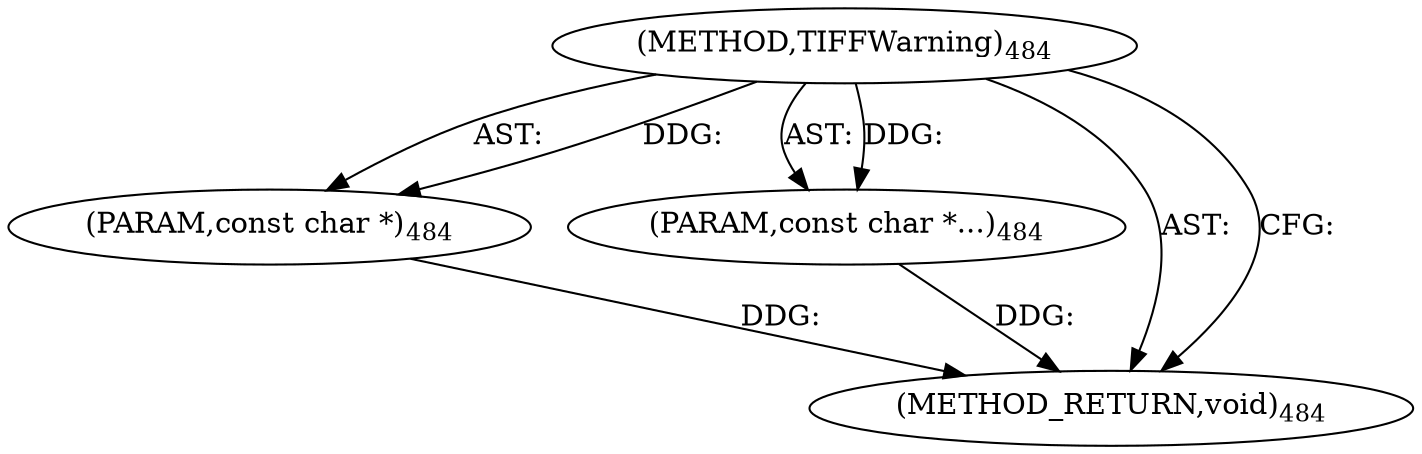 digraph "TIFFWarning" {  
"8962" [label = <(METHOD,TIFFWarning)<SUB>484</SUB>> ]
"8963" [label = <(PARAM,const char *)<SUB>484</SUB>> ]
"8964" [label = <(PARAM,const char *...)<SUB>484</SUB>> ]
"8965" [label = <(METHOD_RETURN,void)<SUB>484</SUB>> ]
  "8962" -> "8963"  [ label = "AST: "] 
  "8962" -> "8964"  [ label = "AST: "] 
  "8962" -> "8965"  [ label = "AST: "] 
  "8962" -> "8965"  [ label = "CFG: "] 
  "8963" -> "8965"  [ label = "DDG: "] 
  "8964" -> "8965"  [ label = "DDG: "] 
  "8962" -> "8963"  [ label = "DDG: "] 
  "8962" -> "8964"  [ label = "DDG: "] 
}
